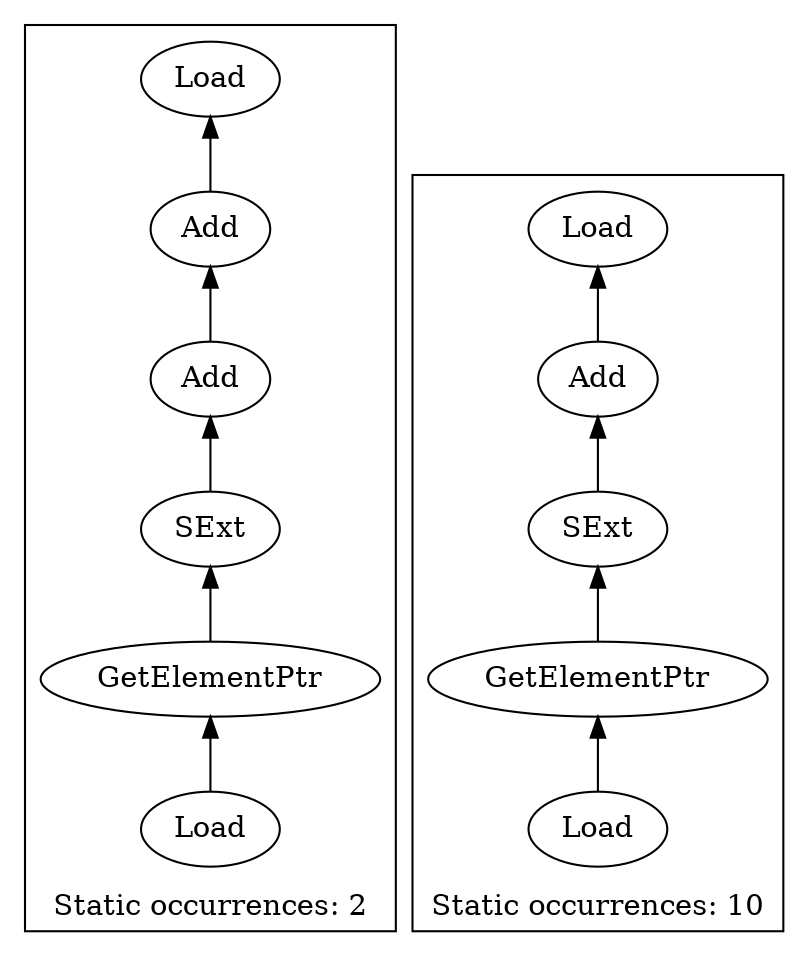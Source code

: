 strict digraph {
rankdir=BT
subgraph {
"0_73" [label="GetElementPtr"]
"0_73" -> {
"0_72"
}
"0_64" [label="Add"]
"0_64" -> {
"0_38"
}
"0_38" [label="Load"]
"0_72" [label="SExt"]
"0_72" -> {
"0_71"
}
"0_71" [label="Add"]
"0_71" -> {
"0_64"
}
"0_74" [label="Load"]
"0_74" -> {
"0_73"
}
cluster=true
label=<Static occurrences: 2>
}
subgraph {
"1_64" [label="Add"]
"1_64" -> {
"1_38"
}
"1_38" [label="Load"]
"1_68" [label="Load"]
"1_68" -> {
"1_67"
}
"1_67" [label="GetElementPtr"]
"1_67" -> {
"1_66"
}
"1_66" [label="SExt"]
"1_66" -> {
"1_64"
}
cluster=true
label=<Static occurrences: 10>
}
}
